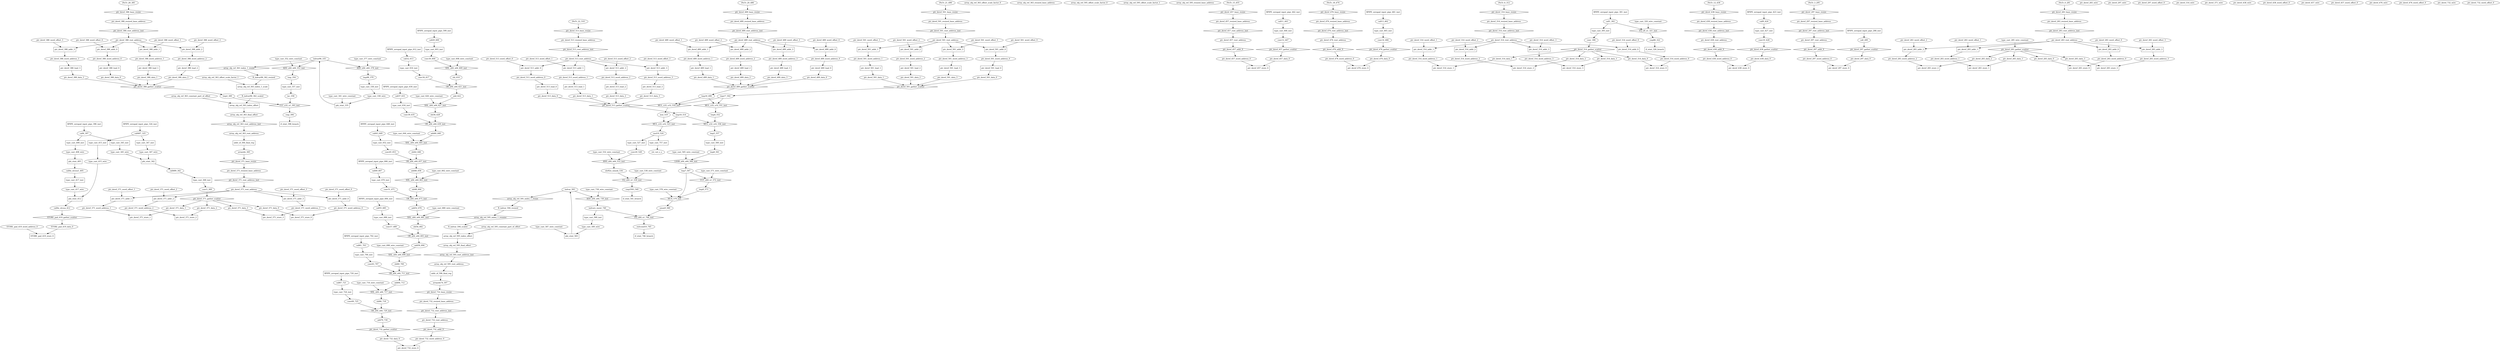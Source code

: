 digraph data_path {
  R_indvar96_362_resized [shape=ellipse];
  R_indvar96_362_scaled [shape=ellipse];
  R_indvar_594_resized [shape=ellipse];
  R_indvar_594_scaled [shape=ellipse];
  STORE_pad_419_data_0 [shape=ellipse];
  STORE_pad_419_word_address_0 [shape=ellipse];
  add40_640 [shape=ellipse];
  add46_658 [shape=ellipse];
  add52_676 [shape=ellipse];
  add58_694 [shape=ellipse];
  add64_712 [shape=ellipse];
  add70_730 [shape=ellipse];
  add_622 [shape=ellipse];
  array_obj_ref_363_constant_part_of_offset [shape=ellipse];
  array_obj_ref_363_final_offset [shape=ellipse];
  array_obj_ref_363_offset_scale_factor_0 [shape=ellipse];
  array_obj_ref_363_offset_scale_factor_1 [shape=ellipse];
  array_obj_ref_363_resized_base_address [shape=ellipse];
  array_obj_ref_363_root_address [shape=ellipse];
  array_obj_ref_595_constant_part_of_offset [shape=ellipse];
  array_obj_ref_595_final_offset [shape=ellipse];
  array_obj_ref_595_offset_scale_factor_0 [shape=ellipse];
  array_obj_ref_595_offset_scale_factor_1 [shape=ellipse];
  array_obj_ref_595_resized_base_address [shape=ellipse];
  array_obj_ref_595_root_address [shape=ellipse];
  arrayidx74_597 [shape=ellipse];
  arrayidx_365 [shape=ellipse];
  call11_443 [shape=ellipse];
  call13_462 [shape=ellipse];
  call1_302 [shape=ellipse];
  call29_600 [shape=ellipse];
  call32_613 [shape=ellipse];
  call37_631 [shape=ellipse];
  call43_649 [shape=ellipse];
  call487_325 [shape=ellipse];
  call489_342 [shape=ellipse];
  call49_667 [shape=ellipse];
  call4_397 [shape=ellipse];
  call4x_xlcssa1_405 [shape=ellipse];
  call4x_xlcssa_412 [shape=ellipse];
  call55_685 [shape=ellipse];
  call61_703 [shape=ellipse];
  call67_721 [shape=ellipse];
  call9_424 [shape=ellipse];
  call_289 [shape=ellipse];
  cmp2583_540 [shape=ellipse];
  cmp86_322 [shape=ellipse];
  cmp_394 [shape=ellipse];
  conv10_428 [shape=ellipse];
  conv12_447 [shape=ellipse];
  conv14_466 [shape=ellipse];
  conv20_528 [shape=ellipse];
  conv30_604 [shape=ellipse];
  conv34_617 [shape=ellipse];
  conv39_635 [shape=ellipse];
  conv45_653 [shape=ellipse];
  conv51_671 [shape=ellipse];
  conv57_689 [shape=ellipse];
  conv5_369 [shape=ellipse];
  conv63_707 [shape=ellipse];
  conv69_725 [shape=ellipse];
  conv_306 [shape=ellipse];
  exitcond10_745 [shape=ellipse];
  iNsTr_0_281 [shape=ellipse];
  iNsTr_12_436 [shape=ellipse];
  iNsTr_15_455 [shape=ellipse];
  iNsTr_18_474 [shape=ellipse];
  iNsTr_20_486 [shape=ellipse];
  iNsTr_21_498 [shape=ellipse];
  iNsTr_22_510 [shape=ellipse];
  iNsTr_28_385 [shape=ellipse];
  iNsTr_3_295 [shape=ellipse];
  iNsTr_6_312 [shape=ellipse];
  inc_358 [shape=ellipse];
  indvar96_335 [shape=ellipse];
  indvar_583 [shape=ellipse];
  indvarx_xnext_740 [shape=ellipse];
  mul19_524 [shape=ellipse];
  mul_519 [shape=ellipse];
  ptr_deref_283_data_0 [shape=ellipse];
  ptr_deref_283_data_1 [shape=ellipse];
  ptr_deref_283_data_2 [shape=ellipse];
  ptr_deref_283_data_3 [shape=ellipse];
  ptr_deref_283_resized_base_address [shape=ellipse];
  ptr_deref_283_root_address [shape=ellipse];
  ptr_deref_283_wire [shape=ellipse];
  ptr_deref_283_word_address_0 [shape=ellipse];
  ptr_deref_283_word_address_1 [shape=ellipse];
  ptr_deref_283_word_address_2 [shape=ellipse];
  ptr_deref_283_word_address_3 [shape=ellipse];
  ptr_deref_283_word_offset_0 [shape=ellipse];
  ptr_deref_283_word_offset_1 [shape=ellipse];
  ptr_deref_283_word_offset_2 [shape=ellipse];
  ptr_deref_283_word_offset_3 [shape=ellipse];
  ptr_deref_297_data_0 [shape=ellipse];
  ptr_deref_297_resized_base_address [shape=ellipse];
  ptr_deref_297_root_address [shape=ellipse];
  ptr_deref_297_wire [shape=ellipse];
  ptr_deref_297_word_address_0 [shape=ellipse];
  ptr_deref_297_word_offset_0 [shape=ellipse];
  ptr_deref_314_data_0 [shape=ellipse];
  ptr_deref_314_data_1 [shape=ellipse];
  ptr_deref_314_data_2 [shape=ellipse];
  ptr_deref_314_data_3 [shape=ellipse];
  ptr_deref_314_resized_base_address [shape=ellipse];
  ptr_deref_314_root_address [shape=ellipse];
  ptr_deref_314_wire [shape=ellipse];
  ptr_deref_314_word_address_0 [shape=ellipse];
  ptr_deref_314_word_address_1 [shape=ellipse];
  ptr_deref_314_word_address_2 [shape=ellipse];
  ptr_deref_314_word_address_3 [shape=ellipse];
  ptr_deref_314_word_offset_0 [shape=ellipse];
  ptr_deref_314_word_offset_1 [shape=ellipse];
  ptr_deref_314_word_offset_2 [shape=ellipse];
  ptr_deref_314_word_offset_3 [shape=ellipse];
  ptr_deref_371_data_0 [shape=ellipse];
  ptr_deref_371_data_1 [shape=ellipse];
  ptr_deref_371_data_2 [shape=ellipse];
  ptr_deref_371_data_3 [shape=ellipse];
  ptr_deref_371_resized_base_address [shape=ellipse];
  ptr_deref_371_root_address [shape=ellipse];
  ptr_deref_371_wire [shape=ellipse];
  ptr_deref_371_word_address_0 [shape=ellipse];
  ptr_deref_371_word_address_1 [shape=ellipse];
  ptr_deref_371_word_address_2 [shape=ellipse];
  ptr_deref_371_word_address_3 [shape=ellipse];
  ptr_deref_371_word_offset_0 [shape=ellipse];
  ptr_deref_371_word_offset_1 [shape=ellipse];
  ptr_deref_371_word_offset_2 [shape=ellipse];
  ptr_deref_371_word_offset_3 [shape=ellipse];
  ptr_deref_388_data_0 [shape=ellipse];
  ptr_deref_388_data_1 [shape=ellipse];
  ptr_deref_388_data_2 [shape=ellipse];
  ptr_deref_388_data_3 [shape=ellipse];
  ptr_deref_388_resized_base_address [shape=ellipse];
  ptr_deref_388_root_address [shape=ellipse];
  ptr_deref_388_word_address_0 [shape=ellipse];
  ptr_deref_388_word_address_1 [shape=ellipse];
  ptr_deref_388_word_address_2 [shape=ellipse];
  ptr_deref_388_word_address_3 [shape=ellipse];
  ptr_deref_388_word_offset_0 [shape=ellipse];
  ptr_deref_388_word_offset_1 [shape=ellipse];
  ptr_deref_388_word_offset_2 [shape=ellipse];
  ptr_deref_388_word_offset_3 [shape=ellipse];
  ptr_deref_438_data_0 [shape=ellipse];
  ptr_deref_438_resized_base_address [shape=ellipse];
  ptr_deref_438_root_address [shape=ellipse];
  ptr_deref_438_wire [shape=ellipse];
  ptr_deref_438_word_address_0 [shape=ellipse];
  ptr_deref_438_word_offset_0 [shape=ellipse];
  ptr_deref_457_data_0 [shape=ellipse];
  ptr_deref_457_resized_base_address [shape=ellipse];
  ptr_deref_457_root_address [shape=ellipse];
  ptr_deref_457_wire [shape=ellipse];
  ptr_deref_457_word_address_0 [shape=ellipse];
  ptr_deref_457_word_offset_0 [shape=ellipse];
  ptr_deref_476_data_0 [shape=ellipse];
  ptr_deref_476_resized_base_address [shape=ellipse];
  ptr_deref_476_root_address [shape=ellipse];
  ptr_deref_476_wire [shape=ellipse];
  ptr_deref_476_word_address_0 [shape=ellipse];
  ptr_deref_476_word_offset_0 [shape=ellipse];
  ptr_deref_489_data_0 [shape=ellipse];
  ptr_deref_489_data_1 [shape=ellipse];
  ptr_deref_489_data_2 [shape=ellipse];
  ptr_deref_489_data_3 [shape=ellipse];
  ptr_deref_489_resized_base_address [shape=ellipse];
  ptr_deref_489_root_address [shape=ellipse];
  ptr_deref_489_word_address_0 [shape=ellipse];
  ptr_deref_489_word_address_1 [shape=ellipse];
  ptr_deref_489_word_address_2 [shape=ellipse];
  ptr_deref_489_word_address_3 [shape=ellipse];
  ptr_deref_489_word_offset_0 [shape=ellipse];
  ptr_deref_489_word_offset_1 [shape=ellipse];
  ptr_deref_489_word_offset_2 [shape=ellipse];
  ptr_deref_489_word_offset_3 [shape=ellipse];
  ptr_deref_501_data_0 [shape=ellipse];
  ptr_deref_501_data_1 [shape=ellipse];
  ptr_deref_501_data_2 [shape=ellipse];
  ptr_deref_501_data_3 [shape=ellipse];
  ptr_deref_501_resized_base_address [shape=ellipse];
  ptr_deref_501_root_address [shape=ellipse];
  ptr_deref_501_word_address_0 [shape=ellipse];
  ptr_deref_501_word_address_1 [shape=ellipse];
  ptr_deref_501_word_address_2 [shape=ellipse];
  ptr_deref_501_word_address_3 [shape=ellipse];
  ptr_deref_501_word_offset_0 [shape=ellipse];
  ptr_deref_501_word_offset_1 [shape=ellipse];
  ptr_deref_501_word_offset_2 [shape=ellipse];
  ptr_deref_501_word_offset_3 [shape=ellipse];
  ptr_deref_513_data_0 [shape=ellipse];
  ptr_deref_513_data_1 [shape=ellipse];
  ptr_deref_513_data_2 [shape=ellipse];
  ptr_deref_513_data_3 [shape=ellipse];
  ptr_deref_513_resized_base_address [shape=ellipse];
  ptr_deref_513_root_address [shape=ellipse];
  ptr_deref_513_word_address_0 [shape=ellipse];
  ptr_deref_513_word_address_1 [shape=ellipse];
  ptr_deref_513_word_address_2 [shape=ellipse];
  ptr_deref_513_word_address_3 [shape=ellipse];
  ptr_deref_513_word_offset_0 [shape=ellipse];
  ptr_deref_513_word_offset_1 [shape=ellipse];
  ptr_deref_513_word_offset_2 [shape=ellipse];
  ptr_deref_513_word_offset_3 [shape=ellipse];
  ptr_deref_732_data_0 [shape=ellipse];
  ptr_deref_732_resized_base_address [shape=ellipse];
  ptr_deref_732_root_address [shape=ellipse];
  ptr_deref_732_wire [shape=ellipse];
  ptr_deref_732_word_address_0 [shape=ellipse];
  ptr_deref_732_word_offset_0 [shape=ellipse];
  shl36_628 [shape=ellipse];
  shl42_646 [shape=ellipse];
  shl48_664 [shape=ellipse];
  shl54_682 [shape=ellipse];
  shl60_700 [shape=ellipse];
  shl66_718 [shape=ellipse];
  shl_610 [shape=ellipse];
  shr82x_xmask_534 [shape=ellipse];
  tmp16_490 [shape=ellipse];
  tmp17_502 [shape=ellipse];
  tmp18_514 [shape=ellipse];
  tmp2_389 [shape=ellipse];
  tmp4_552 [shape=ellipse];
  tmp5_557 [shape=ellipse];
  tmp6_561 [shape=ellipse];
  tmp7_567 [shape=ellipse];
  tmp8_573 [shape=ellipse];
  tmp98_379 [shape=ellipse];
  tmp_354 [shape=ellipse];
  type_cast_285_wire_constant [shape=ellipse];
  type_cast_320_wire_constant [shape=ellipse];
  type_cast_338_wire [shape=ellipse];
  type_cast_341_wire_constant [shape=ellipse];
  type_cast_345_wire [shape=ellipse];
  type_cast_347_wire [shape=ellipse];
  type_cast_352_wire_constant [shape=ellipse];
  type_cast_377_wire_constant [shape=ellipse];
  type_cast_408_wire [shape=ellipse];
  type_cast_415_wire [shape=ellipse];
  type_cast_417_wire [shape=ellipse];
  type_cast_532_wire_constant [shape=ellipse];
  type_cast_538_wire_constant [shape=ellipse];
  type_cast_565_wire_constant [shape=ellipse];
  type_cast_571_wire_constant [shape=ellipse];
  type_cast_578_wire_constant [shape=ellipse];
  type_cast_587_wire_constant [shape=ellipse];
  type_cast_589_wire [shape=ellipse];
  type_cast_608_wire_constant [shape=ellipse];
  type_cast_626_wire_constant [shape=ellipse];
  type_cast_644_wire_constant [shape=ellipse];
  type_cast_662_wire_constant [shape=ellipse];
  type_cast_680_wire_constant [shape=ellipse];
  type_cast_698_wire_constant [shape=ellipse];
  type_cast_716_wire_constant [shape=ellipse];
  type_cast_738_wire_constant [shape=ellipse];
  umax9_580 [shape=ellipse];
  ADD_u64_u64_353_inst [shape=diamond];
indvar96_335  -> ADD_u64_u64_353_inst;
type_cast_352_wire_constant  -> ADD_u64_u64_353_inst;
ADD_u64_u64_353_inst -> tmp_354;
  ADD_u64_u64_378_inst [shape=diamond];
indvar96_335  -> ADD_u64_u64_378_inst;
type_cast_377_wire_constant  -> ADD_u64_u64_378_inst;
ADD_u64_u64_378_inst -> tmp98_379;
  ADD_u64_u64_739_inst [shape=diamond];
indvar_583  -> ADD_u64_u64_739_inst;
type_cast_738_wire_constant  -> ADD_u64_u64_739_inst;
ADD_u64_u64_739_inst -> indvarx_xnext_740;
  AND_u64_u64_533_inst [shape=diamond];
conv20_528  -> AND_u64_u64_533_inst;
type_cast_532_wire_constant  -> AND_u64_u64_533_inst;
AND_u64_u64_533_inst -> shr82x_xmask_534;
  EQ_u64_u1_539_inst [shape=diamond];
shr82x_xmask_534  -> EQ_u64_u1_539_inst;
type_cast_538_wire_constant  -> EQ_u64_u1_539_inst;
EQ_u64_u1_539_inst -> cmp2583_540;
  EQ_u64_u1_744_inst [shape=diamond];
indvarx_xnext_740  -> EQ_u64_u1_744_inst;
umax9_580  -> EQ_u64_u1_744_inst;
EQ_u64_u1_744_inst -> exitcond10_745;
  EQ_u8_u1_321_inst [shape=diamond];
call1_302  -> EQ_u8_u1_321_inst;
type_cast_320_wire_constant  -> EQ_u8_u1_321_inst;
EQ_u8_u1_321_inst -> cmp86_322;
  LSHR_u64_u64_566_inst [shape=diamond];
tmp6_561  -> LSHR_u64_u64_566_inst;
type_cast_565_wire_constant  -> LSHR_u64_u64_566_inst;
LSHR_u64_u64_566_inst -> tmp7_567;
  MUL_u32_u32_518_inst [shape=diamond];
tmp17_502  -> MUL_u32_u32_518_inst;
tmp16_490  -> MUL_u32_u32_518_inst;
MUL_u32_u32_518_inst -> mul_519;
  MUL_u32_u32_523_inst [shape=diamond];
mul_519  -> MUL_u32_u32_523_inst;
tmp18_514  -> MUL_u32_u32_523_inst;
MUL_u32_u32_523_inst -> mul19_524;
  MUL_u32_u32_551_inst [shape=diamond];
tmp17_502  -> MUL_u32_u32_551_inst;
tmp16_490  -> MUL_u32_u32_551_inst;
MUL_u32_u32_551_inst -> tmp4_552;
  MUL_u32_u32_556_inst [shape=diamond];
tmp4_552  -> MUL_u32_u32_556_inst;
tmp18_514  -> MUL_u32_u32_556_inst;
MUL_u32_u32_556_inst -> tmp5_557;
  MUX_579_inst [shape=diamond];
tmp8_573  -> MUX_579_inst;
tmp7_567  -> MUX_579_inst;
type_cast_578_wire_constant  -> MUX_579_inst;
MUX_579_inst -> umax9_580;
  OR_u64_u64_621_inst [shape=diamond];
shl_610  -> OR_u64_u64_621_inst;
conv34_617  -> OR_u64_u64_621_inst;
OR_u64_u64_621_inst -> add_622;
  OR_u64_u64_639_inst [shape=diamond];
shl36_628  -> OR_u64_u64_639_inst;
conv39_635  -> OR_u64_u64_639_inst;
OR_u64_u64_639_inst -> add40_640;
  OR_u64_u64_657_inst [shape=diamond];
shl42_646  -> OR_u64_u64_657_inst;
conv45_653  -> OR_u64_u64_657_inst;
OR_u64_u64_657_inst -> add46_658;
  OR_u64_u64_675_inst [shape=diamond];
shl48_664  -> OR_u64_u64_675_inst;
conv51_671  -> OR_u64_u64_675_inst;
OR_u64_u64_675_inst -> add52_676;
  OR_u64_u64_693_inst [shape=diamond];
shl54_682  -> OR_u64_u64_693_inst;
conv57_689  -> OR_u64_u64_693_inst;
OR_u64_u64_693_inst -> add58_694;
  OR_u64_u64_711_inst [shape=diamond];
shl60_700  -> OR_u64_u64_711_inst;
conv63_707  -> OR_u64_u64_711_inst;
OR_u64_u64_711_inst -> add64_712;
  OR_u64_u64_729_inst [shape=diamond];
shl66_718  -> OR_u64_u64_729_inst;
conv69_725  -> OR_u64_u64_729_inst;
OR_u64_u64_729_inst -> add70_730;
  RPIPE_zeropad_input_pipe_288_inst [shape=rectangle];
RPIPE_zeropad_input_pipe_288_inst -> call_289;
  RPIPE_zeropad_input_pipe_301_inst [shape=rectangle];
RPIPE_zeropad_input_pipe_301_inst -> call1_302;
  RPIPE_zeropad_input_pipe_324_inst [shape=rectangle];
RPIPE_zeropad_input_pipe_324_inst -> call487_325;
  RPIPE_zeropad_input_pipe_396_inst [shape=rectangle];
RPIPE_zeropad_input_pipe_396_inst -> call4_397;
  RPIPE_zeropad_input_pipe_423_inst [shape=rectangle];
RPIPE_zeropad_input_pipe_423_inst -> call9_424;
  RPIPE_zeropad_input_pipe_442_inst [shape=rectangle];
RPIPE_zeropad_input_pipe_442_inst -> call11_443;
  RPIPE_zeropad_input_pipe_461_inst [shape=rectangle];
RPIPE_zeropad_input_pipe_461_inst -> call13_462;
  RPIPE_zeropad_input_pipe_599_inst [shape=rectangle];
RPIPE_zeropad_input_pipe_599_inst -> call29_600;
  RPIPE_zeropad_input_pipe_612_inst [shape=rectangle];
RPIPE_zeropad_input_pipe_612_inst -> call32_613;
  RPIPE_zeropad_input_pipe_630_inst [shape=rectangle];
RPIPE_zeropad_input_pipe_630_inst -> call37_631;
  RPIPE_zeropad_input_pipe_648_inst [shape=rectangle];
RPIPE_zeropad_input_pipe_648_inst -> call43_649;
  RPIPE_zeropad_input_pipe_666_inst [shape=rectangle];
RPIPE_zeropad_input_pipe_666_inst -> call49_667;
  RPIPE_zeropad_input_pipe_684_inst [shape=rectangle];
RPIPE_zeropad_input_pipe_684_inst -> call55_685;
  RPIPE_zeropad_input_pipe_702_inst [shape=rectangle];
RPIPE_zeropad_input_pipe_702_inst -> call61_703;
  RPIPE_zeropad_input_pipe_720_inst [shape=rectangle];
RPIPE_zeropad_input_pipe_720_inst -> call67_721;
  SHL_u64_u64_609_inst [shape=diamond];
conv30_604  -> SHL_u64_u64_609_inst;
type_cast_608_wire_constant  -> SHL_u64_u64_609_inst;
SHL_u64_u64_609_inst -> shl_610;
  SHL_u64_u64_627_inst [shape=diamond];
add_622  -> SHL_u64_u64_627_inst;
type_cast_626_wire_constant  -> SHL_u64_u64_627_inst;
SHL_u64_u64_627_inst -> shl36_628;
  SHL_u64_u64_645_inst [shape=diamond];
add40_640  -> SHL_u64_u64_645_inst;
type_cast_644_wire_constant  -> SHL_u64_u64_645_inst;
SHL_u64_u64_645_inst -> shl42_646;
  SHL_u64_u64_663_inst [shape=diamond];
add46_658  -> SHL_u64_u64_663_inst;
type_cast_662_wire_constant  -> SHL_u64_u64_663_inst;
SHL_u64_u64_663_inst -> shl48_664;
  SHL_u64_u64_681_inst [shape=diamond];
add52_676  -> SHL_u64_u64_681_inst;
type_cast_680_wire_constant  -> SHL_u64_u64_681_inst;
SHL_u64_u64_681_inst -> shl54_682;
  SHL_u64_u64_699_inst [shape=diamond];
add58_694  -> SHL_u64_u64_699_inst;
type_cast_698_wire_constant  -> SHL_u64_u64_699_inst;
SHL_u64_u64_699_inst -> shl60_700;
  SHL_u64_u64_717_inst [shape=diamond];
add64_712  -> SHL_u64_u64_717_inst;
type_cast_716_wire_constant  -> SHL_u64_u64_717_inst;
SHL_u64_u64_717_inst -> shl66_718;
  STORE_pad_419_gather_scatter [shape=diamond];
call4x_xlcssa_412  -> STORE_pad_419_gather_scatter;
STORE_pad_419_gather_scatter -> STORE_pad_419_data_0;
  STORE_pad_419_store_0 [shape=rectangle];
STORE_pad_419_word_address_0  -> STORE_pad_419_store_0;
STORE_pad_419_data_0  -> STORE_pad_419_store_0;
  UGT_u64_u1_572_inst [shape=diamond];
tmp7_567  -> UGT_u64_u1_572_inst;
type_cast_571_wire_constant  -> UGT_u64_u1_572_inst;
UGT_u64_u1_572_inst -> tmp8_573;
  ULT_u32_u1_393_inst [shape=diamond];
inc_358  -> ULT_u32_u1_393_inst;
tmp2_389  -> ULT_u32_u1_393_inst;
ULT_u32_u1_393_inst -> cmp_394;
  addr_of_364_final_reg [shape=rectangle];
array_obj_ref_363_root_address  -> addr_of_364_final_reg;
addr_of_364_final_reg -> arrayidx_365;
  addr_of_596_final_reg [shape=rectangle];
array_obj_ref_595_root_address  -> addr_of_596_final_reg;
addr_of_596_final_reg -> arrayidx74_597;
  array_obj_ref_363_index_1_resize [shape=diamond];
indvar96_335  -> array_obj_ref_363_index_1_resize;
array_obj_ref_363_index_1_resize -> R_indvar96_362_resized;
  array_obj_ref_363_index_1_scale [shape=rectangle];
R_indvar96_362_resized  -> array_obj_ref_363_index_1_scale;
array_obj_ref_363_offset_scale_factor_1  -> array_obj_ref_363_index_1_scale;
array_obj_ref_363_index_1_scale -> R_indvar96_362_scaled;
  array_obj_ref_363_index_offset [shape=rectangle];
R_indvar96_362_scaled  -> array_obj_ref_363_index_offset;
array_obj_ref_363_constant_part_of_offset  -> array_obj_ref_363_index_offset;
array_obj_ref_363_index_offset -> array_obj_ref_363_final_offset;
  array_obj_ref_363_root_address_inst [shape=diamond];
array_obj_ref_363_final_offset  -> array_obj_ref_363_root_address_inst;
array_obj_ref_363_root_address_inst -> array_obj_ref_363_root_address;
  array_obj_ref_595_index_1_rename [shape=diamond];
R_indvar_594_resized  -> array_obj_ref_595_index_1_rename;
array_obj_ref_595_index_1_rename -> R_indvar_594_scaled;
  array_obj_ref_595_index_1_resize [shape=diamond];
indvar_583  -> array_obj_ref_595_index_1_resize;
array_obj_ref_595_index_1_resize -> R_indvar_594_resized;
  array_obj_ref_595_index_offset [shape=rectangle];
R_indvar_594_scaled  -> array_obj_ref_595_index_offset;
array_obj_ref_595_constant_part_of_offset  -> array_obj_ref_595_index_offset;
array_obj_ref_595_index_offset -> array_obj_ref_595_final_offset;
  array_obj_ref_595_root_address_inst [shape=diamond];
array_obj_ref_595_final_offset  -> array_obj_ref_595_root_address_inst;
array_obj_ref_595_root_address_inst -> array_obj_ref_595_root_address;
  if_stmt_326_branch [shape=rectangle];
cmp86_322  -> if_stmt_326_branch;
  if_stmt_398_branch [shape=rectangle];
cmp_394  -> if_stmt_398_branch;
  if_stmt_541_branch [shape=rectangle];
cmp2583_540  -> if_stmt_541_branch;
  if_stmt_746_branch [shape=rectangle];
exitcond10_745  -> if_stmt_746_branch;
  phi_stmt_335 [shape=rectangle];
type_cast_338_wire  -> phi_stmt_335;
type_cast_341_wire_constant  -> phi_stmt_335;
phi_stmt_335 -> indvar96_335;
  phi_stmt_342 [shape=rectangle];
type_cast_345_wire  -> phi_stmt_342;
type_cast_347_wire  -> phi_stmt_342;
phi_stmt_342 -> call489_342;
  phi_stmt_405 [shape=rectangle];
type_cast_408_wire  -> phi_stmt_405;
phi_stmt_405 -> call4x_xlcssa1_405;
  phi_stmt_412 [shape=rectangle];
type_cast_415_wire  -> phi_stmt_412;
type_cast_417_wire  -> phi_stmt_412;
phi_stmt_412 -> call4x_xlcssa_412;
  phi_stmt_583 [shape=rectangle];
type_cast_587_wire_constant  -> phi_stmt_583;
type_cast_589_wire  -> phi_stmt_583;
phi_stmt_583 -> indvar_583;
  ptr_deref_283_addr_0 [shape=rectangle];
ptr_deref_283_root_address  -> ptr_deref_283_addr_0;
ptr_deref_283_word_offset_0  -> ptr_deref_283_addr_0;
ptr_deref_283_addr_0 -> ptr_deref_283_word_address_0;
  ptr_deref_283_addr_1 [shape=rectangle];
ptr_deref_283_root_address  -> ptr_deref_283_addr_1;
ptr_deref_283_word_offset_1  -> ptr_deref_283_addr_1;
ptr_deref_283_addr_1 -> ptr_deref_283_word_address_1;
  ptr_deref_283_addr_2 [shape=rectangle];
ptr_deref_283_root_address  -> ptr_deref_283_addr_2;
ptr_deref_283_word_offset_2  -> ptr_deref_283_addr_2;
ptr_deref_283_addr_2 -> ptr_deref_283_word_address_2;
  ptr_deref_283_addr_3 [shape=rectangle];
ptr_deref_283_root_address  -> ptr_deref_283_addr_3;
ptr_deref_283_word_offset_3  -> ptr_deref_283_addr_3;
ptr_deref_283_addr_3 -> ptr_deref_283_word_address_3;
  ptr_deref_283_base_resize [shape=diamond];
iNsTr_0_281  -> ptr_deref_283_base_resize;
ptr_deref_283_base_resize -> ptr_deref_283_resized_base_address;
  ptr_deref_283_gather_scatter [shape=diamond];
type_cast_285_wire_constant  -> ptr_deref_283_gather_scatter;
ptr_deref_283_gather_scatter -> ptr_deref_283_data_3;
ptr_deref_283_gather_scatter -> ptr_deref_283_data_2;
ptr_deref_283_gather_scatter -> ptr_deref_283_data_1;
ptr_deref_283_gather_scatter -> ptr_deref_283_data_0;
  ptr_deref_283_root_address_inst [shape=diamond];
ptr_deref_283_resized_base_address  -> ptr_deref_283_root_address_inst;
ptr_deref_283_root_address_inst -> ptr_deref_283_root_address;
  ptr_deref_283_store_0 [shape=rectangle];
ptr_deref_283_word_address_0  -> ptr_deref_283_store_0;
ptr_deref_283_data_0  -> ptr_deref_283_store_0;
  ptr_deref_283_store_1 [shape=rectangle];
ptr_deref_283_word_address_1  -> ptr_deref_283_store_1;
ptr_deref_283_data_1  -> ptr_deref_283_store_1;
  ptr_deref_283_store_2 [shape=rectangle];
ptr_deref_283_word_address_2  -> ptr_deref_283_store_2;
ptr_deref_283_data_2  -> ptr_deref_283_store_2;
  ptr_deref_283_store_3 [shape=rectangle];
ptr_deref_283_word_address_3  -> ptr_deref_283_store_3;
ptr_deref_283_data_3  -> ptr_deref_283_store_3;
  ptr_deref_297_addr_0 [shape=diamond];
ptr_deref_297_root_address  -> ptr_deref_297_addr_0;
ptr_deref_297_addr_0 -> ptr_deref_297_word_address_0;
  ptr_deref_297_base_resize [shape=diamond];
iNsTr_3_295  -> ptr_deref_297_base_resize;
ptr_deref_297_base_resize -> ptr_deref_297_resized_base_address;
  ptr_deref_297_gather_scatter [shape=diamond];
call_289  -> ptr_deref_297_gather_scatter;
ptr_deref_297_gather_scatter -> ptr_deref_297_data_0;
  ptr_deref_297_root_address_inst [shape=diamond];
ptr_deref_297_resized_base_address  -> ptr_deref_297_root_address_inst;
ptr_deref_297_root_address_inst -> ptr_deref_297_root_address;
  ptr_deref_297_store_0 [shape=rectangle];
ptr_deref_297_word_address_0  -> ptr_deref_297_store_0;
ptr_deref_297_data_0  -> ptr_deref_297_store_0;
  ptr_deref_314_addr_0 [shape=rectangle];
ptr_deref_314_root_address  -> ptr_deref_314_addr_0;
ptr_deref_314_word_offset_0  -> ptr_deref_314_addr_0;
ptr_deref_314_addr_0 -> ptr_deref_314_word_address_0;
  ptr_deref_314_addr_1 [shape=rectangle];
ptr_deref_314_root_address  -> ptr_deref_314_addr_1;
ptr_deref_314_word_offset_1  -> ptr_deref_314_addr_1;
ptr_deref_314_addr_1 -> ptr_deref_314_word_address_1;
  ptr_deref_314_addr_2 [shape=rectangle];
ptr_deref_314_root_address  -> ptr_deref_314_addr_2;
ptr_deref_314_word_offset_2  -> ptr_deref_314_addr_2;
ptr_deref_314_addr_2 -> ptr_deref_314_word_address_2;
  ptr_deref_314_addr_3 [shape=rectangle];
ptr_deref_314_root_address  -> ptr_deref_314_addr_3;
ptr_deref_314_word_offset_3  -> ptr_deref_314_addr_3;
ptr_deref_314_addr_3 -> ptr_deref_314_word_address_3;
  ptr_deref_314_base_resize [shape=diamond];
iNsTr_6_312  -> ptr_deref_314_base_resize;
ptr_deref_314_base_resize -> ptr_deref_314_resized_base_address;
  ptr_deref_314_gather_scatter [shape=diamond];
conv_306  -> ptr_deref_314_gather_scatter;
ptr_deref_314_gather_scatter -> ptr_deref_314_data_3;
ptr_deref_314_gather_scatter -> ptr_deref_314_data_2;
ptr_deref_314_gather_scatter -> ptr_deref_314_data_1;
ptr_deref_314_gather_scatter -> ptr_deref_314_data_0;
  ptr_deref_314_root_address_inst [shape=diamond];
ptr_deref_314_resized_base_address  -> ptr_deref_314_root_address_inst;
ptr_deref_314_root_address_inst -> ptr_deref_314_root_address;
  ptr_deref_314_store_0 [shape=rectangle];
ptr_deref_314_word_address_0  -> ptr_deref_314_store_0;
ptr_deref_314_data_0  -> ptr_deref_314_store_0;
  ptr_deref_314_store_1 [shape=rectangle];
ptr_deref_314_word_address_1  -> ptr_deref_314_store_1;
ptr_deref_314_data_1  -> ptr_deref_314_store_1;
  ptr_deref_314_store_2 [shape=rectangle];
ptr_deref_314_word_address_2  -> ptr_deref_314_store_2;
ptr_deref_314_data_2  -> ptr_deref_314_store_2;
  ptr_deref_314_store_3 [shape=rectangle];
ptr_deref_314_word_address_3  -> ptr_deref_314_store_3;
ptr_deref_314_data_3  -> ptr_deref_314_store_3;
  ptr_deref_371_addr_0 [shape=rectangle];
ptr_deref_371_root_address  -> ptr_deref_371_addr_0;
ptr_deref_371_word_offset_0  -> ptr_deref_371_addr_0;
ptr_deref_371_addr_0 -> ptr_deref_371_word_address_0;
  ptr_deref_371_addr_1 [shape=rectangle];
ptr_deref_371_root_address  -> ptr_deref_371_addr_1;
ptr_deref_371_word_offset_1  -> ptr_deref_371_addr_1;
ptr_deref_371_addr_1 -> ptr_deref_371_word_address_1;
  ptr_deref_371_addr_2 [shape=rectangle];
ptr_deref_371_root_address  -> ptr_deref_371_addr_2;
ptr_deref_371_word_offset_2  -> ptr_deref_371_addr_2;
ptr_deref_371_addr_2 -> ptr_deref_371_word_address_2;
  ptr_deref_371_addr_3 [shape=rectangle];
ptr_deref_371_root_address  -> ptr_deref_371_addr_3;
ptr_deref_371_word_offset_3  -> ptr_deref_371_addr_3;
ptr_deref_371_addr_3 -> ptr_deref_371_word_address_3;
  ptr_deref_371_base_resize [shape=diamond];
arrayidx_365  -> ptr_deref_371_base_resize;
ptr_deref_371_base_resize -> ptr_deref_371_resized_base_address;
  ptr_deref_371_gather_scatter [shape=diamond];
conv5_369  -> ptr_deref_371_gather_scatter;
ptr_deref_371_gather_scatter -> ptr_deref_371_data_3;
ptr_deref_371_gather_scatter -> ptr_deref_371_data_2;
ptr_deref_371_gather_scatter -> ptr_deref_371_data_1;
ptr_deref_371_gather_scatter -> ptr_deref_371_data_0;
  ptr_deref_371_root_address_inst [shape=diamond];
ptr_deref_371_resized_base_address  -> ptr_deref_371_root_address_inst;
ptr_deref_371_root_address_inst -> ptr_deref_371_root_address;
  ptr_deref_371_store_0 [shape=rectangle];
ptr_deref_371_word_address_0  -> ptr_deref_371_store_0;
ptr_deref_371_data_0  -> ptr_deref_371_store_0;
  ptr_deref_371_store_1 [shape=rectangle];
ptr_deref_371_word_address_1  -> ptr_deref_371_store_1;
ptr_deref_371_data_1  -> ptr_deref_371_store_1;
  ptr_deref_371_store_2 [shape=rectangle];
ptr_deref_371_word_address_2  -> ptr_deref_371_store_2;
ptr_deref_371_data_2  -> ptr_deref_371_store_2;
  ptr_deref_371_store_3 [shape=rectangle];
ptr_deref_371_word_address_3  -> ptr_deref_371_store_3;
ptr_deref_371_data_3  -> ptr_deref_371_store_3;
  ptr_deref_388_addr_0 [shape=rectangle];
ptr_deref_388_root_address  -> ptr_deref_388_addr_0;
ptr_deref_388_word_offset_0  -> ptr_deref_388_addr_0;
ptr_deref_388_addr_0 -> ptr_deref_388_word_address_0;
  ptr_deref_388_addr_1 [shape=rectangle];
ptr_deref_388_root_address  -> ptr_deref_388_addr_1;
ptr_deref_388_word_offset_1  -> ptr_deref_388_addr_1;
ptr_deref_388_addr_1 -> ptr_deref_388_word_address_1;
  ptr_deref_388_addr_2 [shape=rectangle];
ptr_deref_388_root_address  -> ptr_deref_388_addr_2;
ptr_deref_388_word_offset_2  -> ptr_deref_388_addr_2;
ptr_deref_388_addr_2 -> ptr_deref_388_word_address_2;
  ptr_deref_388_addr_3 [shape=rectangle];
ptr_deref_388_root_address  -> ptr_deref_388_addr_3;
ptr_deref_388_word_offset_3  -> ptr_deref_388_addr_3;
ptr_deref_388_addr_3 -> ptr_deref_388_word_address_3;
  ptr_deref_388_base_resize [shape=diamond];
iNsTr_28_385  -> ptr_deref_388_base_resize;
ptr_deref_388_base_resize -> ptr_deref_388_resized_base_address;
  ptr_deref_388_gather_scatter [shape=diamond];
ptr_deref_388_data_3  -> ptr_deref_388_gather_scatter;
ptr_deref_388_data_2  -> ptr_deref_388_gather_scatter;
ptr_deref_388_data_1  -> ptr_deref_388_gather_scatter;
ptr_deref_388_data_0  -> ptr_deref_388_gather_scatter;
ptr_deref_388_gather_scatter -> tmp2_389;
  ptr_deref_388_load_0 [shape=rectangle];
ptr_deref_388_word_address_0  -> ptr_deref_388_load_0;
ptr_deref_388_load_0 -> ptr_deref_388_data_0;
  ptr_deref_388_load_1 [shape=rectangle];
ptr_deref_388_word_address_1  -> ptr_deref_388_load_1;
ptr_deref_388_load_1 -> ptr_deref_388_data_1;
  ptr_deref_388_load_2 [shape=rectangle];
ptr_deref_388_word_address_2  -> ptr_deref_388_load_2;
ptr_deref_388_load_2 -> ptr_deref_388_data_2;
  ptr_deref_388_load_3 [shape=rectangle];
ptr_deref_388_word_address_3  -> ptr_deref_388_load_3;
ptr_deref_388_load_3 -> ptr_deref_388_data_3;
  ptr_deref_388_root_address_inst [shape=diamond];
ptr_deref_388_resized_base_address  -> ptr_deref_388_root_address_inst;
ptr_deref_388_root_address_inst -> ptr_deref_388_root_address;
  ptr_deref_438_addr_0 [shape=diamond];
ptr_deref_438_root_address  -> ptr_deref_438_addr_0;
ptr_deref_438_addr_0 -> ptr_deref_438_word_address_0;
  ptr_deref_438_base_resize [shape=diamond];
iNsTr_12_436  -> ptr_deref_438_base_resize;
ptr_deref_438_base_resize -> ptr_deref_438_resized_base_address;
  ptr_deref_438_gather_scatter [shape=diamond];
conv10_428  -> ptr_deref_438_gather_scatter;
ptr_deref_438_gather_scatter -> ptr_deref_438_data_0;
  ptr_deref_438_root_address_inst [shape=diamond];
ptr_deref_438_resized_base_address  -> ptr_deref_438_root_address_inst;
ptr_deref_438_root_address_inst -> ptr_deref_438_root_address;
  ptr_deref_438_store_0 [shape=rectangle];
ptr_deref_438_word_address_0  -> ptr_deref_438_store_0;
ptr_deref_438_data_0  -> ptr_deref_438_store_0;
  ptr_deref_457_addr_0 [shape=diamond];
ptr_deref_457_root_address  -> ptr_deref_457_addr_0;
ptr_deref_457_addr_0 -> ptr_deref_457_word_address_0;
  ptr_deref_457_base_resize [shape=diamond];
iNsTr_15_455  -> ptr_deref_457_base_resize;
ptr_deref_457_base_resize -> ptr_deref_457_resized_base_address;
  ptr_deref_457_gather_scatter [shape=diamond];
conv12_447  -> ptr_deref_457_gather_scatter;
ptr_deref_457_gather_scatter -> ptr_deref_457_data_0;
  ptr_deref_457_root_address_inst [shape=diamond];
ptr_deref_457_resized_base_address  -> ptr_deref_457_root_address_inst;
ptr_deref_457_root_address_inst -> ptr_deref_457_root_address;
  ptr_deref_457_store_0 [shape=rectangle];
ptr_deref_457_word_address_0  -> ptr_deref_457_store_0;
ptr_deref_457_data_0  -> ptr_deref_457_store_0;
  ptr_deref_476_addr_0 [shape=diamond];
ptr_deref_476_root_address  -> ptr_deref_476_addr_0;
ptr_deref_476_addr_0 -> ptr_deref_476_word_address_0;
  ptr_deref_476_base_resize [shape=diamond];
iNsTr_18_474  -> ptr_deref_476_base_resize;
ptr_deref_476_base_resize -> ptr_deref_476_resized_base_address;
  ptr_deref_476_gather_scatter [shape=diamond];
conv14_466  -> ptr_deref_476_gather_scatter;
ptr_deref_476_gather_scatter -> ptr_deref_476_data_0;
  ptr_deref_476_root_address_inst [shape=diamond];
ptr_deref_476_resized_base_address  -> ptr_deref_476_root_address_inst;
ptr_deref_476_root_address_inst -> ptr_deref_476_root_address;
  ptr_deref_476_store_0 [shape=rectangle];
ptr_deref_476_word_address_0  -> ptr_deref_476_store_0;
ptr_deref_476_data_0  -> ptr_deref_476_store_0;
  ptr_deref_489_addr_0 [shape=rectangle];
ptr_deref_489_root_address  -> ptr_deref_489_addr_0;
ptr_deref_489_word_offset_0  -> ptr_deref_489_addr_0;
ptr_deref_489_addr_0 -> ptr_deref_489_word_address_0;
  ptr_deref_489_addr_1 [shape=rectangle];
ptr_deref_489_root_address  -> ptr_deref_489_addr_1;
ptr_deref_489_word_offset_1  -> ptr_deref_489_addr_1;
ptr_deref_489_addr_1 -> ptr_deref_489_word_address_1;
  ptr_deref_489_addr_2 [shape=rectangle];
ptr_deref_489_root_address  -> ptr_deref_489_addr_2;
ptr_deref_489_word_offset_2  -> ptr_deref_489_addr_2;
ptr_deref_489_addr_2 -> ptr_deref_489_word_address_2;
  ptr_deref_489_addr_3 [shape=rectangle];
ptr_deref_489_root_address  -> ptr_deref_489_addr_3;
ptr_deref_489_word_offset_3  -> ptr_deref_489_addr_3;
ptr_deref_489_addr_3 -> ptr_deref_489_word_address_3;
  ptr_deref_489_base_resize [shape=diamond];
iNsTr_20_486  -> ptr_deref_489_base_resize;
ptr_deref_489_base_resize -> ptr_deref_489_resized_base_address;
  ptr_deref_489_gather_scatter [shape=diamond];
ptr_deref_489_data_3  -> ptr_deref_489_gather_scatter;
ptr_deref_489_data_2  -> ptr_deref_489_gather_scatter;
ptr_deref_489_data_1  -> ptr_deref_489_gather_scatter;
ptr_deref_489_data_0  -> ptr_deref_489_gather_scatter;
ptr_deref_489_gather_scatter -> tmp16_490;
  ptr_deref_489_load_0 [shape=rectangle];
ptr_deref_489_word_address_0  -> ptr_deref_489_load_0;
ptr_deref_489_load_0 -> ptr_deref_489_data_0;
  ptr_deref_489_load_1 [shape=rectangle];
ptr_deref_489_word_address_1  -> ptr_deref_489_load_1;
ptr_deref_489_load_1 -> ptr_deref_489_data_1;
  ptr_deref_489_load_2 [shape=rectangle];
ptr_deref_489_word_address_2  -> ptr_deref_489_load_2;
ptr_deref_489_load_2 -> ptr_deref_489_data_2;
  ptr_deref_489_load_3 [shape=rectangle];
ptr_deref_489_word_address_3  -> ptr_deref_489_load_3;
ptr_deref_489_load_3 -> ptr_deref_489_data_3;
  ptr_deref_489_root_address_inst [shape=diamond];
ptr_deref_489_resized_base_address  -> ptr_deref_489_root_address_inst;
ptr_deref_489_root_address_inst -> ptr_deref_489_root_address;
  ptr_deref_501_addr_0 [shape=rectangle];
ptr_deref_501_root_address  -> ptr_deref_501_addr_0;
ptr_deref_501_word_offset_0  -> ptr_deref_501_addr_0;
ptr_deref_501_addr_0 -> ptr_deref_501_word_address_0;
  ptr_deref_501_addr_1 [shape=rectangle];
ptr_deref_501_root_address  -> ptr_deref_501_addr_1;
ptr_deref_501_word_offset_1  -> ptr_deref_501_addr_1;
ptr_deref_501_addr_1 -> ptr_deref_501_word_address_1;
  ptr_deref_501_addr_2 [shape=rectangle];
ptr_deref_501_root_address  -> ptr_deref_501_addr_2;
ptr_deref_501_word_offset_2  -> ptr_deref_501_addr_2;
ptr_deref_501_addr_2 -> ptr_deref_501_word_address_2;
  ptr_deref_501_addr_3 [shape=rectangle];
ptr_deref_501_root_address  -> ptr_deref_501_addr_3;
ptr_deref_501_word_offset_3  -> ptr_deref_501_addr_3;
ptr_deref_501_addr_3 -> ptr_deref_501_word_address_3;
  ptr_deref_501_base_resize [shape=diamond];
iNsTr_21_498  -> ptr_deref_501_base_resize;
ptr_deref_501_base_resize -> ptr_deref_501_resized_base_address;
  ptr_deref_501_gather_scatter [shape=diamond];
ptr_deref_501_data_3  -> ptr_deref_501_gather_scatter;
ptr_deref_501_data_2  -> ptr_deref_501_gather_scatter;
ptr_deref_501_data_1  -> ptr_deref_501_gather_scatter;
ptr_deref_501_data_0  -> ptr_deref_501_gather_scatter;
ptr_deref_501_gather_scatter -> tmp17_502;
  ptr_deref_501_load_0 [shape=rectangle];
ptr_deref_501_word_address_0  -> ptr_deref_501_load_0;
ptr_deref_501_load_0 -> ptr_deref_501_data_0;
  ptr_deref_501_load_1 [shape=rectangle];
ptr_deref_501_word_address_1  -> ptr_deref_501_load_1;
ptr_deref_501_load_1 -> ptr_deref_501_data_1;
  ptr_deref_501_load_2 [shape=rectangle];
ptr_deref_501_word_address_2  -> ptr_deref_501_load_2;
ptr_deref_501_load_2 -> ptr_deref_501_data_2;
  ptr_deref_501_load_3 [shape=rectangle];
ptr_deref_501_word_address_3  -> ptr_deref_501_load_3;
ptr_deref_501_load_3 -> ptr_deref_501_data_3;
  ptr_deref_501_root_address_inst [shape=diamond];
ptr_deref_501_resized_base_address  -> ptr_deref_501_root_address_inst;
ptr_deref_501_root_address_inst -> ptr_deref_501_root_address;
  ptr_deref_513_addr_0 [shape=rectangle];
ptr_deref_513_root_address  -> ptr_deref_513_addr_0;
ptr_deref_513_word_offset_0  -> ptr_deref_513_addr_0;
ptr_deref_513_addr_0 -> ptr_deref_513_word_address_0;
  ptr_deref_513_addr_1 [shape=rectangle];
ptr_deref_513_root_address  -> ptr_deref_513_addr_1;
ptr_deref_513_word_offset_1  -> ptr_deref_513_addr_1;
ptr_deref_513_addr_1 -> ptr_deref_513_word_address_1;
  ptr_deref_513_addr_2 [shape=rectangle];
ptr_deref_513_root_address  -> ptr_deref_513_addr_2;
ptr_deref_513_word_offset_2  -> ptr_deref_513_addr_2;
ptr_deref_513_addr_2 -> ptr_deref_513_word_address_2;
  ptr_deref_513_addr_3 [shape=rectangle];
ptr_deref_513_root_address  -> ptr_deref_513_addr_3;
ptr_deref_513_word_offset_3  -> ptr_deref_513_addr_3;
ptr_deref_513_addr_3 -> ptr_deref_513_word_address_3;
  ptr_deref_513_base_resize [shape=diamond];
iNsTr_22_510  -> ptr_deref_513_base_resize;
ptr_deref_513_base_resize -> ptr_deref_513_resized_base_address;
  ptr_deref_513_gather_scatter [shape=diamond];
ptr_deref_513_data_3  -> ptr_deref_513_gather_scatter;
ptr_deref_513_data_2  -> ptr_deref_513_gather_scatter;
ptr_deref_513_data_1  -> ptr_deref_513_gather_scatter;
ptr_deref_513_data_0  -> ptr_deref_513_gather_scatter;
ptr_deref_513_gather_scatter -> tmp18_514;
  ptr_deref_513_load_0 [shape=rectangle];
ptr_deref_513_word_address_0  -> ptr_deref_513_load_0;
ptr_deref_513_load_0 -> ptr_deref_513_data_0;
  ptr_deref_513_load_1 [shape=rectangle];
ptr_deref_513_word_address_1  -> ptr_deref_513_load_1;
ptr_deref_513_load_1 -> ptr_deref_513_data_1;
  ptr_deref_513_load_2 [shape=rectangle];
ptr_deref_513_word_address_2  -> ptr_deref_513_load_2;
ptr_deref_513_load_2 -> ptr_deref_513_data_2;
  ptr_deref_513_load_3 [shape=rectangle];
ptr_deref_513_word_address_3  -> ptr_deref_513_load_3;
ptr_deref_513_load_3 -> ptr_deref_513_data_3;
  ptr_deref_513_root_address_inst [shape=diamond];
ptr_deref_513_resized_base_address  -> ptr_deref_513_root_address_inst;
ptr_deref_513_root_address_inst -> ptr_deref_513_root_address;
  ptr_deref_732_addr_0 [shape=diamond];
ptr_deref_732_root_address  -> ptr_deref_732_addr_0;
ptr_deref_732_addr_0 -> ptr_deref_732_word_address_0;
  ptr_deref_732_base_resize [shape=diamond];
arrayidx74_597  -> ptr_deref_732_base_resize;
ptr_deref_732_base_resize -> ptr_deref_732_resized_base_address;
  ptr_deref_732_gather_scatter [shape=diamond];
add70_730  -> ptr_deref_732_gather_scatter;
ptr_deref_732_gather_scatter -> ptr_deref_732_data_0;
  ptr_deref_732_root_address_inst [shape=diamond];
ptr_deref_732_resized_base_address  -> ptr_deref_732_root_address_inst;
ptr_deref_732_root_address_inst -> ptr_deref_732_root_address;
  ptr_deref_732_store_0 [shape=rectangle];
ptr_deref_732_word_address_0  -> ptr_deref_732_store_0;
ptr_deref_732_data_0  -> ptr_deref_732_store_0;
  type_cast_305_inst [shape=rectangle];
call1_302  -> type_cast_305_inst;
type_cast_305_inst -> conv_306;
  type_cast_338_inst [shape=rectangle];
tmp98_379  -> type_cast_338_inst;
type_cast_338_inst -> type_cast_338_wire;
  type_cast_345_inst [shape=rectangle];
call4_397  -> type_cast_345_inst;
type_cast_345_inst -> type_cast_345_wire;
  type_cast_347_inst [shape=rectangle];
call487_325  -> type_cast_347_inst;
type_cast_347_inst -> type_cast_347_wire;
  type_cast_357_inst [shape=rectangle];
tmp_354  -> type_cast_357_inst;
type_cast_357_inst -> inc_358;
  type_cast_368_inst [shape=rectangle];
call489_342  -> type_cast_368_inst;
type_cast_368_inst -> conv5_369;
  type_cast_408_inst [shape=rectangle];
call4_397  -> type_cast_408_inst;
type_cast_408_inst -> type_cast_408_wire;
  type_cast_415_inst [shape=rectangle];
call487_325  -> type_cast_415_inst;
type_cast_415_inst -> type_cast_415_wire;
  type_cast_417_inst [shape=rectangle];
call4x_xlcssa1_405  -> type_cast_417_inst;
type_cast_417_inst -> type_cast_417_wire;
  type_cast_427_inst [shape=rectangle];
call9_424  -> type_cast_427_inst;
type_cast_427_inst -> conv10_428;
  type_cast_446_inst [shape=rectangle];
call11_443  -> type_cast_446_inst;
type_cast_446_inst -> conv12_447;
  type_cast_465_inst [shape=rectangle];
call13_462  -> type_cast_465_inst;
type_cast_465_inst -> conv14_466;
  type_cast_527_inst [shape=rectangle];
mul19_524  -> type_cast_527_inst;
type_cast_527_inst -> conv20_528;
  type_cast_560_inst [shape=rectangle];
tmp5_557  -> type_cast_560_inst;
type_cast_560_inst -> tmp6_561;
  type_cast_589_inst [shape=rectangle];
indvarx_xnext_740  -> type_cast_589_inst;
type_cast_589_inst -> type_cast_589_wire;
  type_cast_603_inst [shape=rectangle];
call29_600  -> type_cast_603_inst;
type_cast_603_inst -> conv30_604;
  type_cast_616_inst [shape=rectangle];
call32_613  -> type_cast_616_inst;
type_cast_616_inst -> conv34_617;
  type_cast_634_inst [shape=rectangle];
call37_631  -> type_cast_634_inst;
type_cast_634_inst -> conv39_635;
  type_cast_652_inst [shape=rectangle];
call43_649  -> type_cast_652_inst;
type_cast_652_inst -> conv45_653;
  type_cast_670_inst [shape=rectangle];
call49_667  -> type_cast_670_inst;
type_cast_670_inst -> conv51_671;
  type_cast_688_inst [shape=rectangle];
call55_685  -> type_cast_688_inst;
type_cast_688_inst -> conv57_689;
  type_cast_706_inst [shape=rectangle];
call61_703  -> type_cast_706_inst;
type_cast_706_inst -> conv63_707;
  type_cast_724_inst [shape=rectangle];
call67_721  -> type_cast_724_inst;
type_cast_724_inst -> conv69_725;
  type_cast_757_inst [shape=rectangle];
mul19_524  -> type_cast_757_inst;
type_cast_757_inst -> ret_val_x_x;
}
